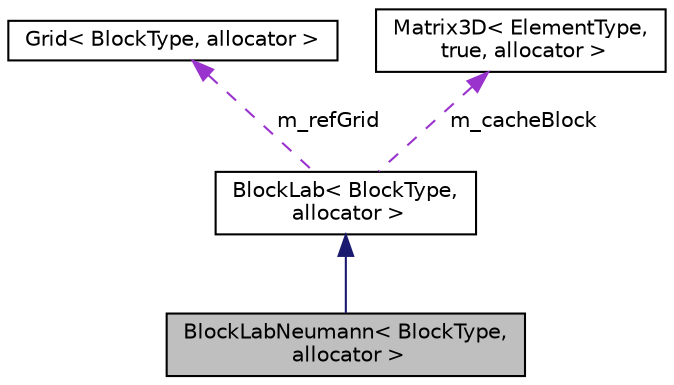 digraph "BlockLabNeumann&lt; BlockType, allocator &gt;"
{
  edge [fontname="Helvetica",fontsize="10",labelfontname="Helvetica",labelfontsize="10"];
  node [fontname="Helvetica",fontsize="10",shape=record];
  Node1 [label="BlockLabNeumann\< BlockType,\l allocator \>",height=0.2,width=0.4,color="black", fillcolor="grey75", style="filled", fontcolor="black"];
  Node2 -> Node1 [dir="back",color="midnightblue",fontsize="10",style="solid",fontname="Helvetica"];
  Node2 [label="BlockLab\< BlockType,\l allocator \>",height=0.2,width=0.4,color="black", fillcolor="white", style="filled",URL="$class_block_lab.html"];
  Node3 -> Node2 [dir="back",color="darkorchid3",fontsize="10",style="dashed",label=" m_refGrid" ,fontname="Helvetica"];
  Node3 [label="Grid\< BlockType, allocator \>",height=0.2,width=0.4,color="black", fillcolor="white", style="filled",URL="$class_grid.html"];
  Node4 -> Node2 [dir="back",color="darkorchid3",fontsize="10",style="dashed",label=" m_cacheBlock" ,fontname="Helvetica"];
  Node4 [label="Matrix3D\< ElementType,\l true, allocator \>",height=0.2,width=0.4,color="black", fillcolor="white", style="filled",URL="$class_matrix3_d.html"];
}
